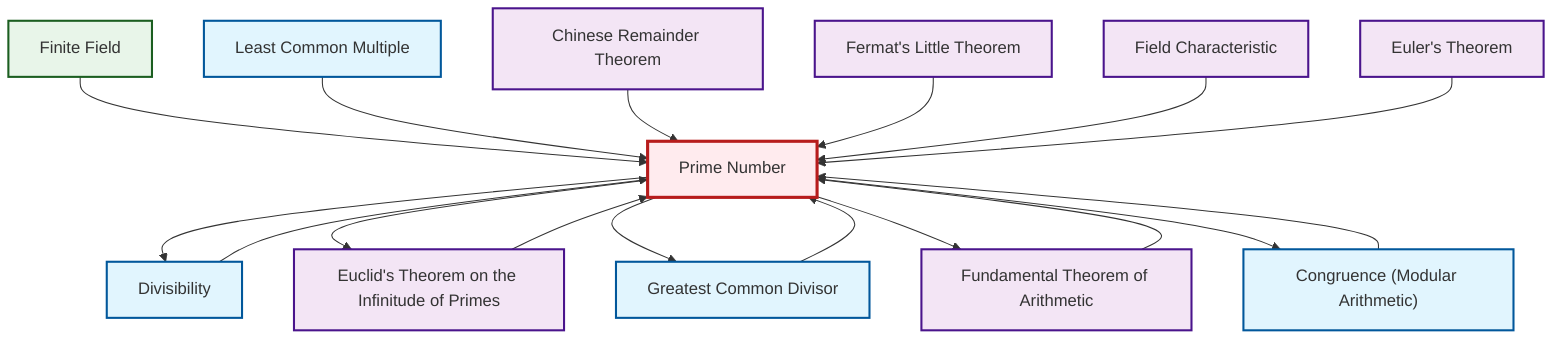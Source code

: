 graph TD
    classDef definition fill:#e1f5fe,stroke:#01579b,stroke-width:2px
    classDef theorem fill:#f3e5f5,stroke:#4a148c,stroke-width:2px
    classDef axiom fill:#fff3e0,stroke:#e65100,stroke-width:2px
    classDef example fill:#e8f5e9,stroke:#1b5e20,stroke-width:2px
    classDef current fill:#ffebee,stroke:#b71c1c,stroke-width:3px
    thm-field-characteristic["Field Characteristic"]:::theorem
    def-divisibility["Divisibility"]:::definition
    def-lcm["Least Common Multiple"]:::definition
    def-prime["Prime Number"]:::definition
    thm-fundamental-arithmetic["Fundamental Theorem of Arithmetic"]:::theorem
    thm-euclid-infinitude-primes["Euclid's Theorem on the Infinitude of Primes"]:::theorem
    thm-chinese-remainder["Chinese Remainder Theorem"]:::theorem
    thm-euler["Euler's Theorem"]:::theorem
    def-congruence["Congruence (Modular Arithmetic)"]:::definition
    def-gcd["Greatest Common Divisor"]:::definition
    thm-fermat-little["Fermat's Little Theorem"]:::theorem
    ex-finite-field["Finite Field"]:::example
    def-prime --> def-divisibility
    ex-finite-field --> def-prime
    def-lcm --> def-prime
    def-prime --> thm-euclid-infinitude-primes
    thm-chinese-remainder --> def-prime
    thm-fermat-little --> def-prime
    thm-field-characteristic --> def-prime
    thm-euclid-infinitude-primes --> def-prime
    thm-euler --> def-prime
    thm-fundamental-arithmetic --> def-prime
    def-divisibility --> def-prime
    def-congruence --> def-prime
    def-prime --> def-gcd
    def-prime --> thm-fundamental-arithmetic
    def-gcd --> def-prime
    def-prime --> def-congruence
    class def-prime current
